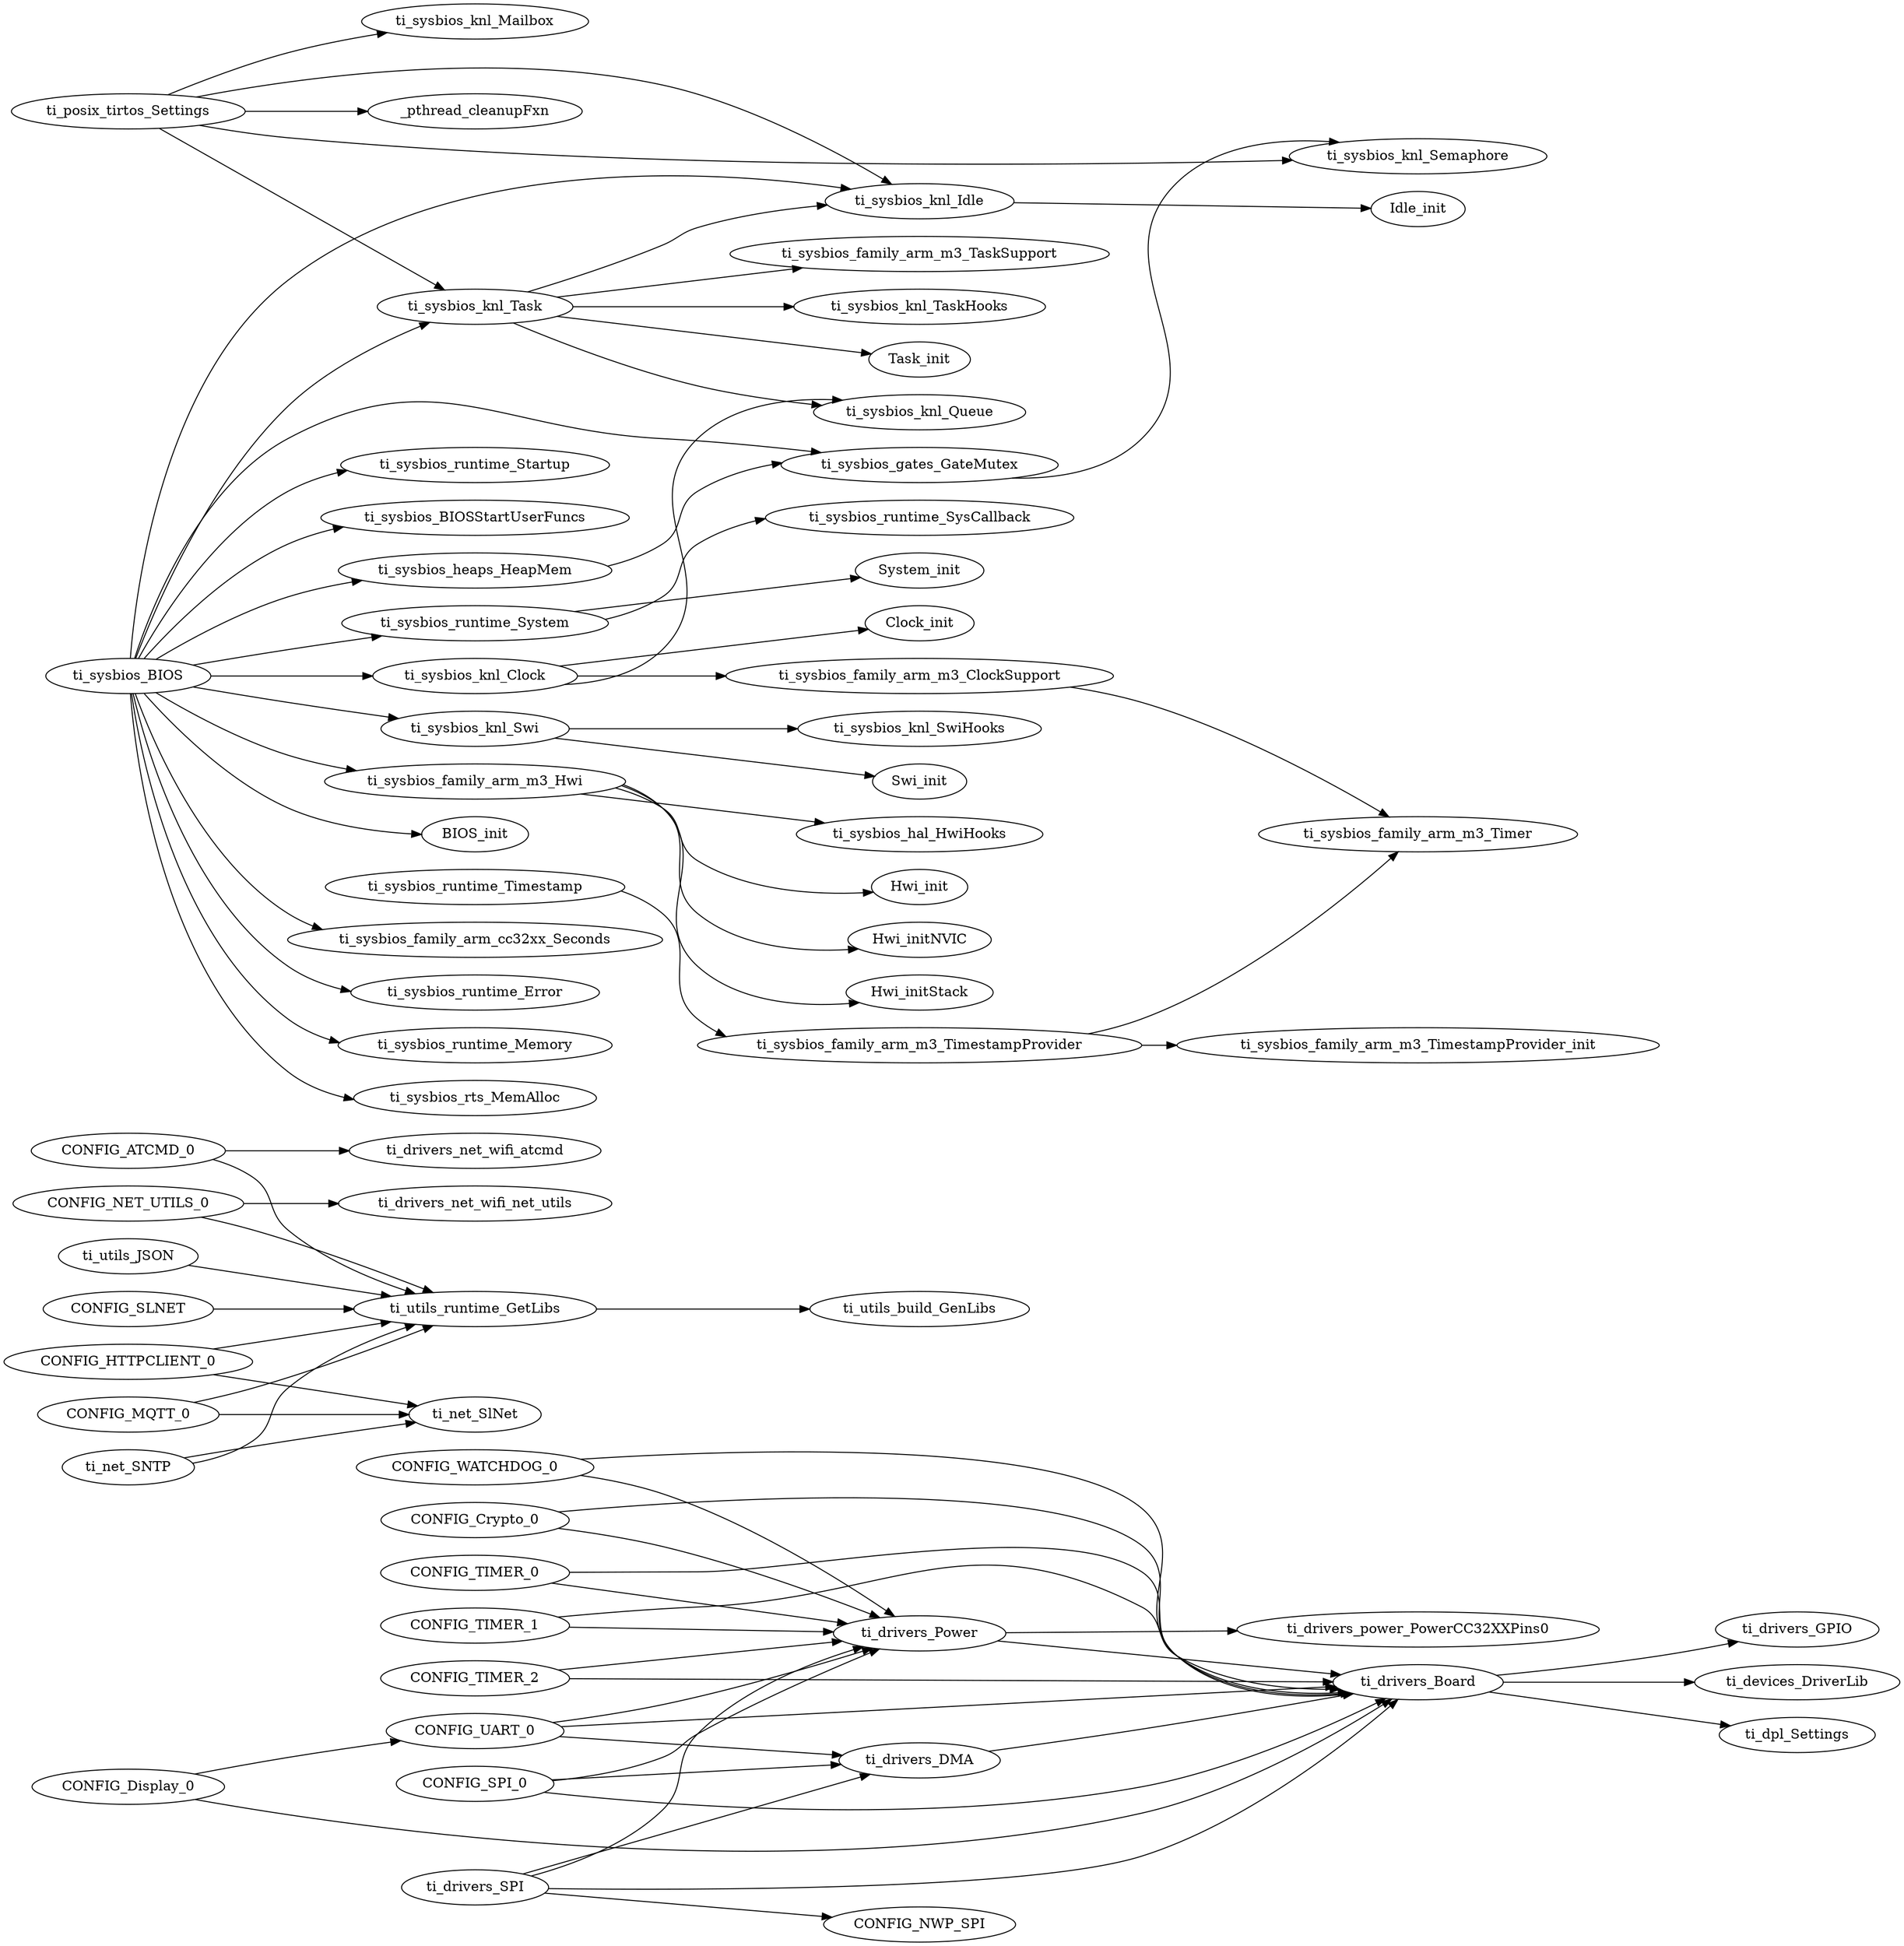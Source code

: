 digraph Model
{
    graph[rankdir=LR]

    // mod.$name=/ti/devices/DriverLib

    // mod.$name=/ti/display/Display
    CONFIG_Display_0 -> ti_drivers_Board
    CONFIG_Display_0 -> CONFIG_UART_0

    // mod.$name=/ti/dpl/Settings

    // mod.$name=/ti/drivers/Board
    ti_drivers_Board -> ti_drivers_GPIO
    ti_drivers_Board -> ti_devices_DriverLib
    ti_drivers_Board -> ti_dpl_Settings

    // mod.$name=/ti/drivers/Crypto
    CONFIG_Crypto_0 -> ti_drivers_Power
    CONFIG_Crypto_0 -> ti_drivers_Board

    // mod.$name=/ti/drivers/DMA
    ti_drivers_DMA -> ti_drivers_Board

    // mod.$name=/ti/drivers/GPIO

    // mod.$name=/ti/drivers/Power
    ti_drivers_Power -> ti_drivers_Board
    ti_drivers_Power -> ti_drivers_power_PowerCC32XXPins0

    // mod.$name=/ti/drivers/SPI
    ti_drivers_SPI -> ti_drivers_DMA
    ti_drivers_SPI -> ti_drivers_Power
    ti_drivers_SPI -> ti_drivers_Board
    ti_drivers_SPI -> CONFIG_NWP_SPI
    CONFIG_SPI_0 -> ti_drivers_DMA
    CONFIG_SPI_0 -> ti_drivers_Power
    CONFIG_SPI_0 -> ti_drivers_Board

    // mod.$name=/ti/drivers/Timer
    CONFIG_TIMER_0 -> ti_drivers_Power
    CONFIG_TIMER_0 -> ti_drivers_Board
    CONFIG_TIMER_1 -> ti_drivers_Power
    CONFIG_TIMER_1 -> ti_drivers_Board
    CONFIG_TIMER_2 -> ti_drivers_Power
    CONFIG_TIMER_2 -> ti_drivers_Board

    // mod.$name=/ti/drivers/UART
    CONFIG_UART_0 -> ti_drivers_DMA
    CONFIG_UART_0 -> ti_drivers_Power
    CONFIG_UART_0 -> ti_drivers_Board

    // mod.$name=/ti/drivers/Watchdog
    CONFIG_WATCHDOG_0 -> ti_drivers_Power
    CONFIG_WATCHDOG_0 -> ti_drivers_Board

    // mod.$name=/ti/drivers/net/wifi/SimpleLinkWifi

    // mod.$name=/ti/drivers/net/wifi/atcmd
    CONFIG_ATCMD_0 -> ti_drivers_net_wifi_atcmd
    CONFIG_ATCMD_0 -> ti_utils_runtime_GetLibs

    // mod.$name=/ti/drivers/net/wifi/net_utils
    CONFIG_NET_UTILS_0 -> ti_drivers_net_wifi_net_utils
    CONFIG_NET_UTILS_0 -> ti_utils_runtime_GetLibs

    // mod.$name=/ti/drivers/power/PowerCC32XXPins

    // mod.$name=/ti/drivers/spi/SPICC32XXNWP

    // mod.$name=/ti/net/HTTPClient
    CONFIG_HTTPCLIENT_0 -> ti_net_SlNet
    CONFIG_HTTPCLIENT_0 -> ti_utils_runtime_GetLibs

    // mod.$name=/ti/net/MQTT
    CONFIG_MQTT_0 -> ti_net_SlNet
    CONFIG_MQTT_0 -> ti_utils_runtime_GetLibs

    // mod.$name=/ti/net/SNTP
    ti_net_SNTP -> ti_net_SlNet
    ti_net_SNTP -> ti_utils_runtime_GetLibs

    // mod.$name=/ti/net/SlNet
    CONFIG_SLNET -> ti_utils_runtime_GetLibs

    // mod.$name=/ti/posix/tirtos/Settings
    ti_posix_tirtos_Settings -> ti_sysbios_knl_Mailbox
    ti_posix_tirtos_Settings -> ti_sysbios_knl_Task
    ti_posix_tirtos_Settings -> ti_sysbios_knl_Semaphore
    ti_posix_tirtos_Settings -> ti_sysbios_knl_Idle
    ti_posix_tirtos_Settings -> _pthread_cleanupFxn

    // mod.$name=/ti/sysbios/BIOS
    ti_sysbios_BIOS -> ti_sysbios_knl_Idle
    ti_sysbios_BIOS -> ti_sysbios_runtime_Error
    ti_sysbios_BIOS -> ti_sysbios_runtime_Memory
    ti_sysbios_BIOS -> ti_sysbios_rts_MemAlloc
    ti_sysbios_BIOS -> ti_sysbios_runtime_System
    ti_sysbios_BIOS -> ti_sysbios_runtime_Startup
    ti_sysbios_BIOS -> ti_sysbios_BIOSStartUserFuncs
    ti_sysbios_BIOS -> ti_sysbios_knl_Clock
    ti_sysbios_BIOS -> ti_sysbios_knl_Task
    ti_sysbios_BIOS -> ti_sysbios_knl_Swi
    ti_sysbios_BIOS -> ti_sysbios_heaps_HeapMem
    ti_sysbios_BIOS -> ti_sysbios_gates_GateMutex
    ti_sysbios_BIOS -> ti_sysbios_family_arm_cc32xx_Seconds
    ti_sysbios_BIOS -> ti_sysbios_family_arm_m3_Hwi
    ti_sysbios_BIOS -> BIOS_init

    // mod.$name=/ti/sysbios/BIOSStartUserFuncs

    // mod.$name=/ti/sysbios/family/arm/cc32xx/Seconds

    // mod.$name=/ti/sysbios/family/arm/m3/ClockSupport
    ti_sysbios_family_arm_m3_ClockSupport -> ti_sysbios_family_arm_m3_Timer

    // mod.$name=/ti/sysbios/family/arm/m3/Hwi
    ti_sysbios_family_arm_m3_Hwi -> ti_sysbios_hal_HwiHooks
    ti_sysbios_family_arm_m3_Hwi -> Hwi_init
    ti_sysbios_family_arm_m3_Hwi -> Hwi_initNVIC
    ti_sysbios_family_arm_m3_Hwi -> Hwi_initStack

    // mod.$name=/ti/sysbios/family/arm/m3/TaskSupport

    // mod.$name=/ti/sysbios/family/arm/m3/Timer

    // mod.$name=/ti/sysbios/family/arm/m3/TimestampProvider
    ti_sysbios_family_arm_m3_TimestampProvider -> ti_sysbios_family_arm_m3_Timer
    ti_sysbios_family_arm_m3_TimestampProvider -> ti_sysbios_family_arm_m3_TimestampProvider_init

    // mod.$name=/ti/sysbios/gates/GateMutex
    ti_sysbios_gates_GateMutex -> ti_sysbios_knl_Semaphore

    // mod.$name=/ti/sysbios/hal/HwiHooks

    // mod.$name=/ti/sysbios/heaps/HeapMem
    ti_sysbios_heaps_HeapMem -> ti_sysbios_gates_GateMutex

    // mod.$name=/ti/sysbios/knl/Clock
    ti_sysbios_knl_Clock -> ti_sysbios_family_arm_m3_ClockSupport
    ti_sysbios_knl_Clock -> ti_sysbios_knl_Queue
    ti_sysbios_knl_Clock -> Clock_init

    // mod.$name=/ti/sysbios/knl/Event

    // mod.$name=/ti/sysbios/knl/Idle
    ti_sysbios_knl_Idle -> Idle_init

    // mod.$name=/ti/sysbios/knl/Mailbox

    // mod.$name=/ti/sysbios/knl/Queue

    // mod.$name=/ti/sysbios/knl/Semaphore

    // mod.$name=/ti/sysbios/knl/Swi
    ti_sysbios_knl_Swi -> ti_sysbios_knl_SwiHooks
    ti_sysbios_knl_Swi -> Swi_init

    // mod.$name=/ti/sysbios/knl/SwiHooks

    // mod.$name=/ti/sysbios/knl/Task
    ti_sysbios_knl_Task -> ti_sysbios_knl_Idle
    ti_sysbios_knl_Task -> ti_sysbios_family_arm_m3_TaskSupport
    ti_sysbios_knl_Task -> ti_sysbios_knl_TaskHooks
    ti_sysbios_knl_Task -> ti_sysbios_knl_Queue
    ti_sysbios_knl_Task -> Task_init

    // mod.$name=/ti/sysbios/knl/TaskHooks

    // mod.$name=/ti/sysbios/rts/MemAlloc

    // mod.$name=/ti/sysbios/runtime/Error

    // mod.$name=/ti/sysbios/runtime/Memory

    // mod.$name=/ti/sysbios/runtime/Startup

    // mod.$name=/ti/sysbios/runtime/SysCallback

    // mod.$name=/ti/sysbios/runtime/System
    ti_sysbios_runtime_System -> ti_sysbios_runtime_SysCallback
    ti_sysbios_runtime_System -> System_init

    // mod.$name=/ti/sysbios/runtime/Timestamp
    ti_sysbios_runtime_Timestamp -> ti_sysbios_family_arm_m3_TimestampProvider

    // mod.$name=/ti/utils/JSON
    ti_utils_JSON -> ti_utils_runtime_GetLibs

    // mod.$name=/ti/utils/build/GenLibs

    // mod.$name=/ti/utils/runtime/GetLibs
    ti_utils_runtime_GetLibs -> ti_utils_build_GenLibs
}
